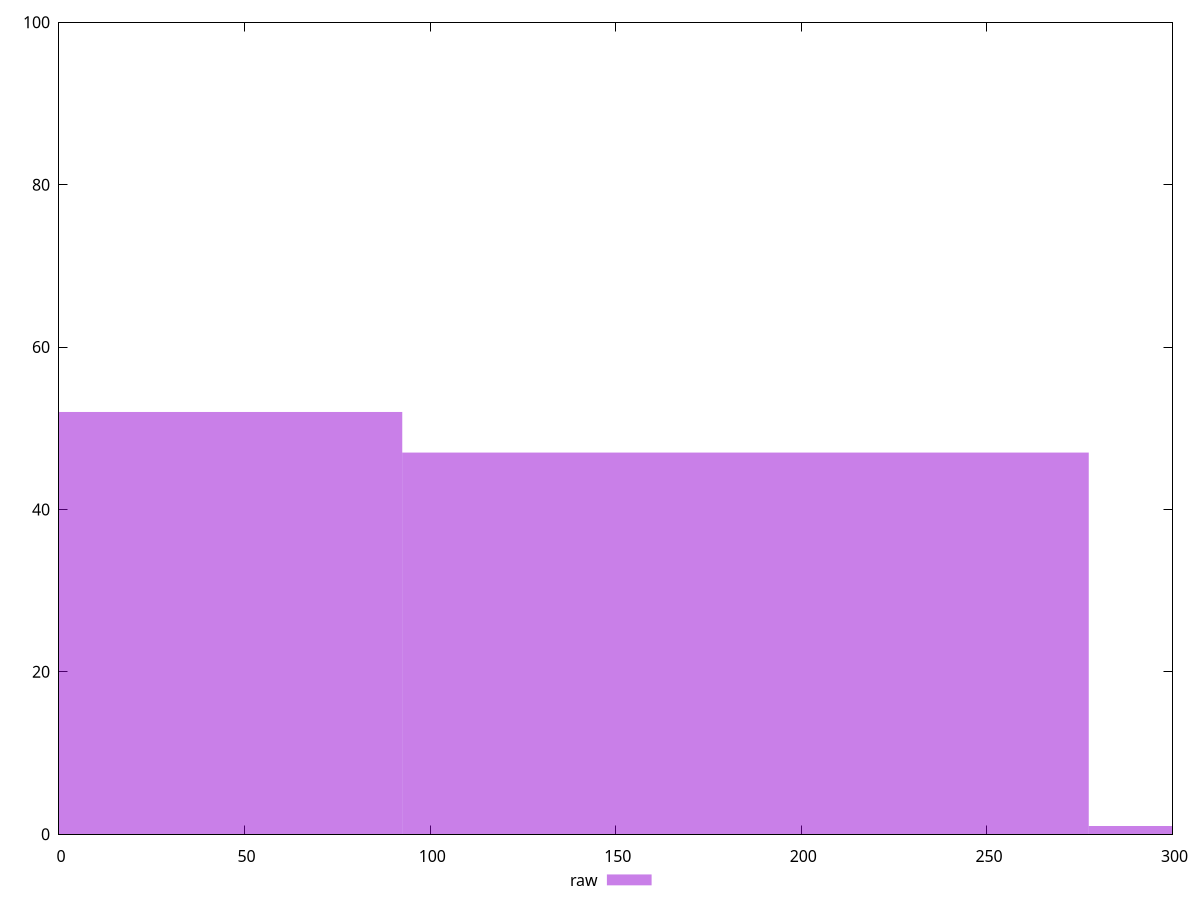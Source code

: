reset

$raw <<EOF
184.95969880571585 47
0 52
369.9193976114317 1
EOF

set key outside below
set boxwidth 184.95969880571585
set xrange [0:300]
set yrange [0:100]
set trange [0:100]
set style fill transparent solid 0.5 noborder
set terminal svg size 640, 490 enhanced background rgb 'white'
set output "report_00018_2021-02-10T15-25-16.877Z/uses-http2/samples/pages+cached/raw/histogram.svg"

plot $raw title "raw" with boxes

reset
